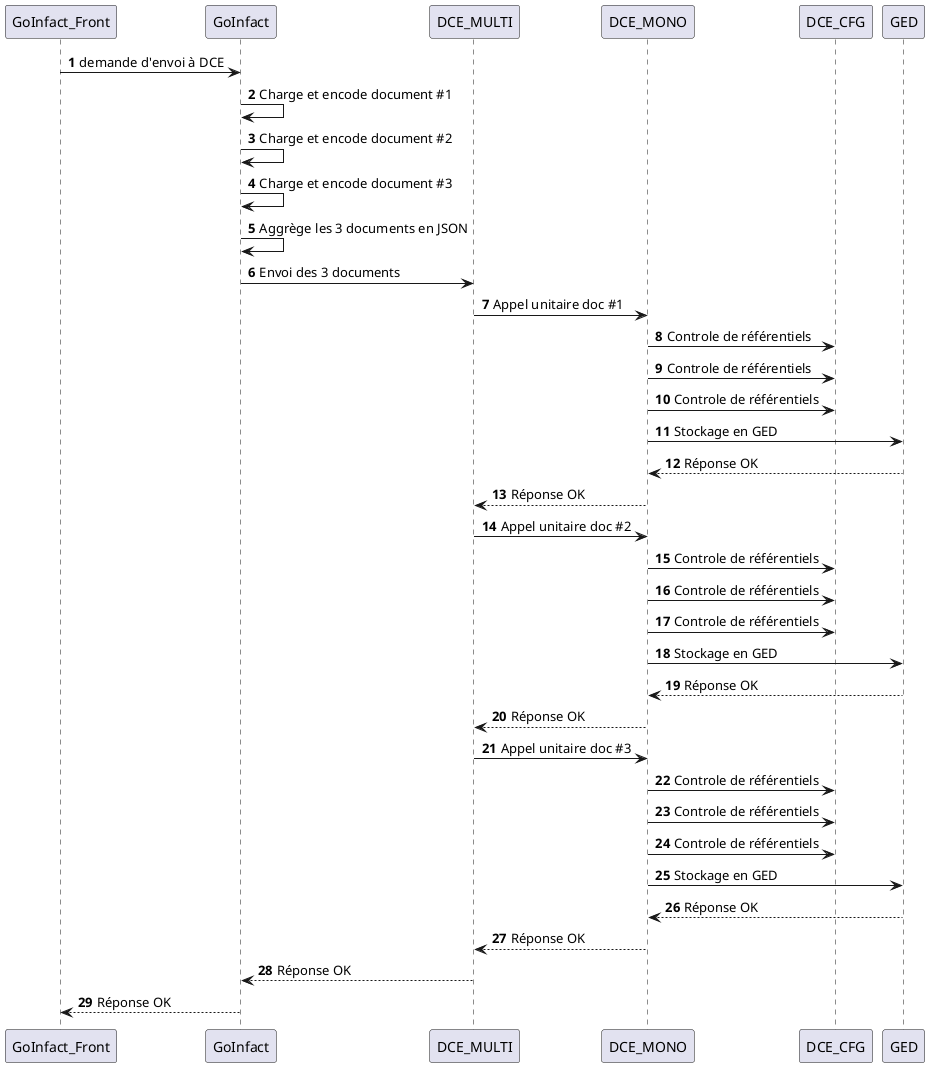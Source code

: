 @startuml
'https://plantuml.com/sequence-diagram

autonumber

GoInfact_Front -> GoInfact : demande d'envoi à DCE

GoInfact      -> GoInfact : Charge et encode document #1
GoInfact      -> GoInfact : Charge et encode document #2
GoInfact      -> GoInfact : Charge et encode document #3
GoInfact      -> GoInfact : Aggrège les 3 documents en JSON
GoInfact      -> DCE_MULTI: Envoi des 3 documents

DCE_MULTI     -> DCE_MONO : Appel unitaire doc #1
DCE_MONO      -> DCE_CFG: Controle de référentiels
DCE_MONO      -> DCE_CFG: Controle de référentiels
DCE_MONO      -> DCE_CFG: Controle de référentiels
DCE_MONO      -> GED: Stockage en GED
DCE_MONO      <-- GED: Réponse OK
DCE_MULTI     <-- DCE_MONO: Réponse OK

DCE_MULTI     -> DCE_MONO : Appel unitaire doc #2
DCE_MONO      -> DCE_CFG: Controle de référentiels
DCE_MONO      -> DCE_CFG: Controle de référentiels
DCE_MONO      -> DCE_CFG: Controle de référentiels
DCE_MONO      -> GED: Stockage en GED
DCE_MONO      <-- GED: Réponse OK
DCE_MULTI     <-- DCE_MONO: Réponse OK

DCE_MULTI     -> DCE_MONO : Appel unitaire doc #3
DCE_MONO      -> DCE_CFG: Controle de référentiels
DCE_MONO      -> DCE_CFG: Controle de référentiels
DCE_MONO      -> DCE_CFG: Controle de référentiels
DCE_MONO      -> GED: Stockage en GED
DCE_MONO      <-- GED: Réponse OK
DCE_MULTI     <-- DCE_MONO: Réponse OK

GoInfact      <-- DCE_MULTI: Réponse OK
GoInfact_Front <-- GoInfact: Réponse OK




'https://deepu.js.org/svg-seq-diagram/Reference_Guide.pdf
skinparam object {
    BackgroundColor light
    BackgroundColor<<NEW>> #FEFEDE
    ArrowColor Gray
    BorderColor LightGray
}

skinparam note {
    BackgroundColor light
    BorderColor light
    FontSize 10
}

@enduml